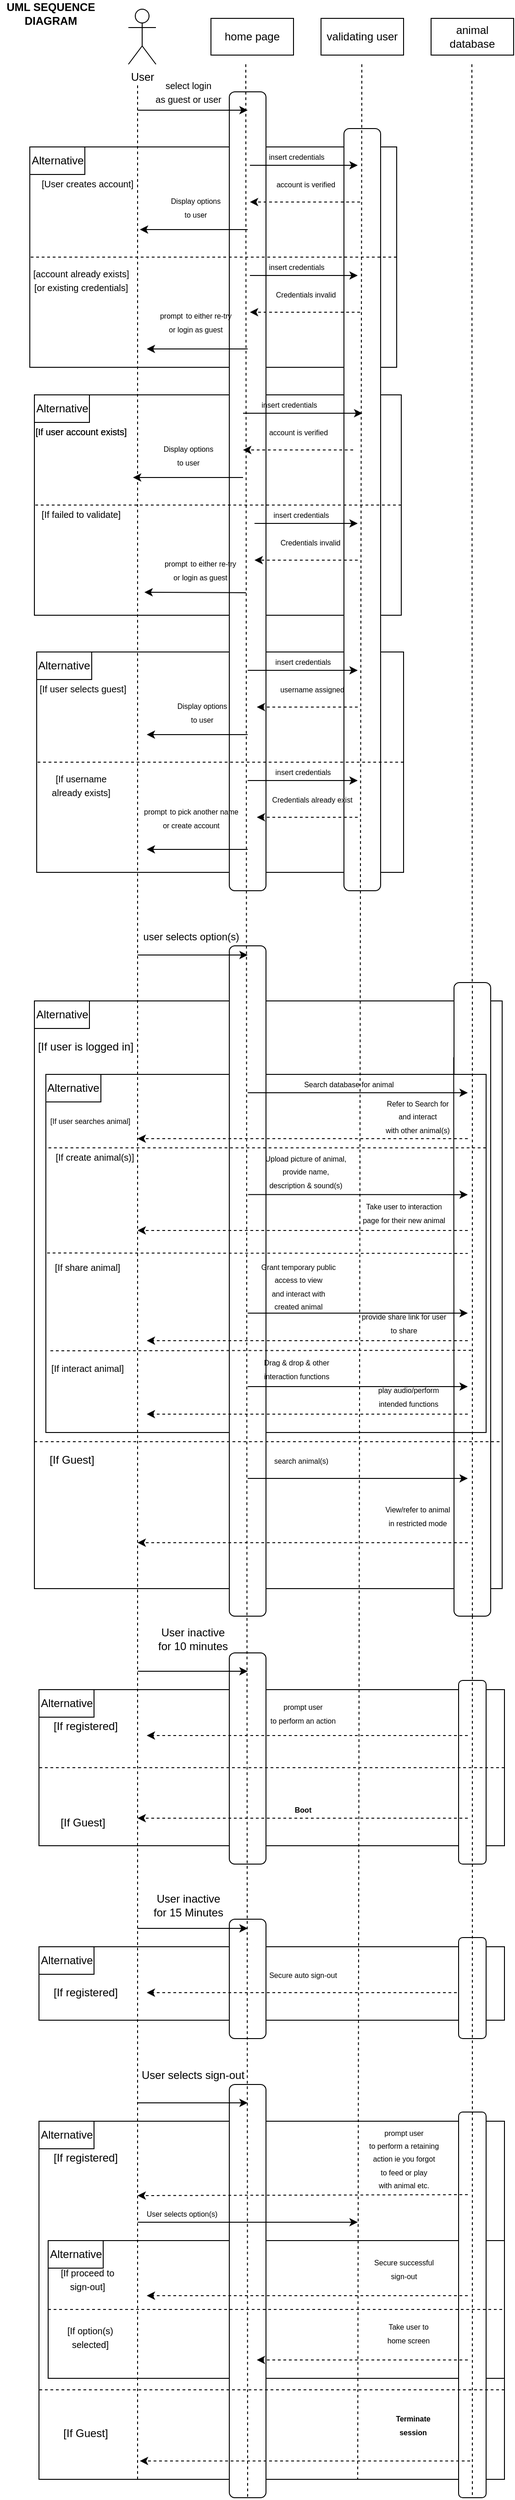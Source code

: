 <mxfile version="13.10.0" type="github">
  <diagram id="kgpKYQtTHZ0yAKxKKP6v" name="Page-1">
    <mxGraphModel dx="782" dy="432" grid="1" gridSize="10" guides="1" tooltips="1" connect="1" arrows="1" fold="1" page="1" pageScale="1" pageWidth="850" pageHeight="1100" math="0" shadow="0">
      <root>
        <mxCell id="0" />
        <mxCell id="1" parent="0" />
        <mxCell id="tkM8fCFcSlWPYnc8_veN-153" value="" style="rounded=0;whiteSpace=wrap;html=1;" vertex="1" parent="1">
          <mxGeometry x="62.5" y="2360" width="507.5" height="390" as="geometry" />
        </mxCell>
        <mxCell id="tkM8fCFcSlWPYnc8_veN-154" value="" style="rounded=0;whiteSpace=wrap;html=1;" vertex="1" parent="1">
          <mxGeometry x="72.5" y="2490" width="497.5" height="150" as="geometry" />
        </mxCell>
        <mxCell id="tkM8fCFcSlWPYnc8_veN-155" value="" style="rounded=0;whiteSpace=wrap;html=1;" vertex="1" parent="1">
          <mxGeometry x="62.5" y="2170" width="507.5" height="80" as="geometry" />
        </mxCell>
        <mxCell id="tkM8fCFcSlWPYnc8_veN-156" value="" style="rounded=1;whiteSpace=wrap;html=1;shadow=0;glass=0;sketch=0;" vertex="1" parent="1">
          <mxGeometry x="270" y="2140" width="40" height="130" as="geometry" />
        </mxCell>
        <mxCell id="tkM8fCFcSlWPYnc8_veN-157" value="" style="rounded=0;whiteSpace=wrap;html=1;" vertex="1" parent="1">
          <mxGeometry x="62.5" y="1890" width="507.5" height="170" as="geometry" />
        </mxCell>
        <mxCell id="tkM8fCFcSlWPYnc8_veN-158" value="" style="rounded=1;whiteSpace=wrap;html=1;shadow=0;glass=0;sketch=0;" vertex="1" parent="1">
          <mxGeometry x="520" y="1880" width="30" height="200" as="geometry" />
        </mxCell>
        <mxCell id="tkM8fCFcSlWPYnc8_veN-159" value="" style="rounded=1;whiteSpace=wrap;html=1;shadow=0;glass=0;sketch=0;" vertex="1" parent="1">
          <mxGeometry x="270" y="1850" width="40" height="230" as="geometry" />
        </mxCell>
        <mxCell id="tkM8fCFcSlWPYnc8_veN-160" value="" style="rounded=0;whiteSpace=wrap;html=1;" vertex="1" parent="1">
          <mxGeometry x="57.5" y="1140" width="510" height="640" as="geometry" />
        </mxCell>
        <mxCell id="tkM8fCFcSlWPYnc8_veN-161" value="" style="rounded=1;whiteSpace=wrap;html=1;glass=0;shadow=0;sketch=0;imageVerticalAlign=bottom;" vertex="1" parent="1">
          <mxGeometry x="515" y="1120" width="40" height="690" as="geometry" />
        </mxCell>
        <mxCell id="tkM8fCFcSlWPYnc8_veN-162" value="" style="rounded=0;whiteSpace=wrap;html=1;" vertex="1" parent="1">
          <mxGeometry x="70" y="1220" width="480" height="390" as="geometry" />
        </mxCell>
        <mxCell id="tkM8fCFcSlWPYnc8_veN-163" value="" style="rounded=1;whiteSpace=wrap;html=1;" vertex="1" parent="1">
          <mxGeometry x="270" y="1080" width="40" height="730" as="geometry" />
        </mxCell>
        <mxCell id="tkM8fCFcSlWPYnc8_veN-164" value="Alternative" style="rounded=0;whiteSpace=wrap;html=1;" vertex="1" parent="1">
          <mxGeometry x="70" y="1220" width="60" height="30" as="geometry" />
        </mxCell>
        <mxCell id="tkM8fCFcSlWPYnc8_veN-165" value="" style="rounded=0;whiteSpace=wrap;html=1;" vertex="1" parent="1">
          <mxGeometry x="52.5" y="210" width="400" height="240" as="geometry" />
        </mxCell>
        <mxCell id="tkM8fCFcSlWPYnc8_veN-166" value="" style="rounded=0;whiteSpace=wrap;html=1;" vertex="1" parent="1">
          <mxGeometry x="60" y="760" width="400" height="240" as="geometry" />
        </mxCell>
        <mxCell id="tkM8fCFcSlWPYnc8_veN-167" value="" style="rounded=0;whiteSpace=wrap;html=1;" vertex="1" parent="1">
          <mxGeometry x="57.5" y="480" width="400" height="240" as="geometry" />
        </mxCell>
        <mxCell id="tkM8fCFcSlWPYnc8_veN-168" value="" style="rounded=1;whiteSpace=wrap;html=1;" vertex="1" parent="1">
          <mxGeometry x="395" y="190" width="40" height="830" as="geometry" />
        </mxCell>
        <mxCell id="tkM8fCFcSlWPYnc8_veN-169" value="" style="rounded=1;whiteSpace=wrap;html=1;" vertex="1" parent="1">
          <mxGeometry x="270" y="150" width="40" height="870" as="geometry" />
        </mxCell>
        <mxCell id="tkM8fCFcSlWPYnc8_veN-170" value="Alternative" style="rounded=0;whiteSpace=wrap;html=1;" vertex="1" parent="1">
          <mxGeometry x="52.5" y="210" width="60" height="30" as="geometry" />
        </mxCell>
        <mxCell id="tkM8fCFcSlWPYnc8_veN-171" value="" style="endArrow=none;dashed=1;html=1;entryX=0;entryY=0.5;entryDx=0;entryDy=0;exitX=1;exitY=0.5;exitDx=0;exitDy=0;" edge="1" parent="1" source="tkM8fCFcSlWPYnc8_veN-165" target="tkM8fCFcSlWPYnc8_veN-165">
          <mxGeometry width="50" height="50" relative="1" as="geometry">
            <mxPoint x="22.5" y="440" as="sourcePoint" />
            <mxPoint x="72.5" y="390" as="targetPoint" />
          </mxGeometry>
        </mxCell>
        <mxCell id="tkM8fCFcSlWPYnc8_veN-172" value="" style="endArrow=classic;html=1;" edge="1" parent="1">
          <mxGeometry width="50" height="50" relative="1" as="geometry">
            <mxPoint x="292.5" y="230" as="sourcePoint" />
            <mxPoint x="410" y="230" as="targetPoint" />
          </mxGeometry>
        </mxCell>
        <mxCell id="tkM8fCFcSlWPYnc8_veN-173" value="&lt;font style=&quot;font-size: 8px&quot;&gt;insert credentials&lt;br&gt;&lt;/font&gt;" style="text;html=1;align=center;verticalAlign=middle;resizable=0;points=[];autosize=1;" vertex="1" parent="1">
          <mxGeometry x="302.5" y="210" width="80" height="20" as="geometry" />
        </mxCell>
        <mxCell id="tkM8fCFcSlWPYnc8_veN-174" value="" style="html=1;labelBackgroundColor=#ffffff;startArrow=none;startFill=0;startSize=6;endArrow=classic;endFill=1;endSize=6;jettySize=auto;orthogonalLoop=1;strokeWidth=1;dashed=1;fontSize=14;" edge="1" parent="1">
          <mxGeometry width="60" height="60" relative="1" as="geometry">
            <mxPoint x="412.5" y="270" as="sourcePoint" />
            <mxPoint x="292.5" y="270" as="targetPoint" />
          </mxGeometry>
        </mxCell>
        <mxCell id="tkM8fCFcSlWPYnc8_veN-175" value="&lt;font style=&quot;font-size: 8px&quot;&gt;account is verified&lt;br&gt;&lt;/font&gt;" style="text;html=1;align=center;verticalAlign=middle;resizable=0;points=[];autosize=1;" vertex="1" parent="1">
          <mxGeometry x="312.5" y="240" width="80" height="20" as="geometry" />
        </mxCell>
        <mxCell id="tkM8fCFcSlWPYnc8_veN-176" value="" style="endArrow=classic;html=1;" edge="1" parent="1">
          <mxGeometry width="50" height="50" relative="1" as="geometry">
            <mxPoint x="290" y="300" as="sourcePoint" />
            <mxPoint x="172.5" y="300" as="targetPoint" />
          </mxGeometry>
        </mxCell>
        <mxCell id="tkM8fCFcSlWPYnc8_veN-177" value="&lt;div&gt;&lt;font style=&quot;font-size: 8px&quot;&gt;Display options&lt;/font&gt;&lt;/div&gt;&lt;div&gt;&lt;font style=&quot;font-size: 8px&quot;&gt;to user&lt;br&gt;&lt;/font&gt;&lt;/div&gt;" style="text;html=1;align=center;verticalAlign=middle;resizable=0;points=[];autosize=1;" vertex="1" parent="1">
          <mxGeometry x="197.5" y="255" width="70" height="40" as="geometry" />
        </mxCell>
        <mxCell id="tkM8fCFcSlWPYnc8_veN-178" value="&lt;font style=&quot;font-size: 10px&quot;&gt;[User creates account]&lt;/font&gt;" style="text;html=1;align=center;verticalAlign=middle;resizable=0;points=[];autosize=1;" vertex="1" parent="1">
          <mxGeometry x="60" y="240" width="110" height="20" as="geometry" />
        </mxCell>
        <mxCell id="tkM8fCFcSlWPYnc8_veN-179" value="&lt;div&gt;&lt;font style=&quot;font-size: 10px&quot;&gt;[account already exists]&lt;/font&gt;&lt;/div&gt;&lt;div&gt;&lt;font style=&quot;font-size: 10px&quot;&gt;[or existing credentials]&lt;/font&gt;&lt;br&gt;&lt;/div&gt;" style="text;html=1;align=center;verticalAlign=middle;resizable=0;points=[];autosize=1;" vertex="1" parent="1">
          <mxGeometry x="47.5" y="340" width="120" height="30" as="geometry" />
        </mxCell>
        <mxCell id="tkM8fCFcSlWPYnc8_veN-180" value="" style="endArrow=classic;html=1;" edge="1" parent="1">
          <mxGeometry width="50" height="50" relative="1" as="geometry">
            <mxPoint x="292.5" y="350" as="sourcePoint" />
            <mxPoint x="410" y="350" as="targetPoint" />
          </mxGeometry>
        </mxCell>
        <mxCell id="tkM8fCFcSlWPYnc8_veN-181" value="&lt;font style=&quot;font-size: 8px&quot;&gt;insert credentials&lt;br&gt;&lt;/font&gt;" style="text;html=1;align=center;verticalAlign=middle;resizable=0;points=[];autosize=1;" vertex="1" parent="1">
          <mxGeometry x="302.5" y="330" width="80" height="20" as="geometry" />
        </mxCell>
        <mxCell id="tkM8fCFcSlWPYnc8_veN-182" value="" style="html=1;labelBackgroundColor=#ffffff;startArrow=none;startFill=0;startSize=6;endArrow=classic;endFill=1;endSize=6;jettySize=auto;orthogonalLoop=1;strokeWidth=1;dashed=1;fontSize=14;" edge="1" parent="1">
          <mxGeometry width="60" height="60" relative="1" as="geometry">
            <mxPoint x="412.5" y="390" as="sourcePoint" />
            <mxPoint x="292.5" y="390" as="targetPoint" />
          </mxGeometry>
        </mxCell>
        <mxCell id="tkM8fCFcSlWPYnc8_veN-183" value="&lt;div&gt;&lt;font style=&quot;font-size: 8px&quot;&gt;Credentials invalid&lt;/font&gt;&lt;/div&gt;&lt;font style=&quot;font-size: 8px&quot;&gt;&lt;/font&gt;" style="text;html=1;align=center;verticalAlign=middle;resizable=0;points=[];autosize=1;" vertex="1" parent="1">
          <mxGeometry x="312.5" y="360" width="80" height="20" as="geometry" />
        </mxCell>
        <mxCell id="tkM8fCFcSlWPYnc8_veN-184" value="&lt;div&gt;&lt;font style=&quot;font-size: 8px&quot;&gt;prompt&lt;/font&gt; &lt;font style=&quot;font-size: 8px&quot;&gt;to either re-try&lt;/font&gt;&lt;/div&gt;&lt;div&gt;&lt;font style=&quot;font-size: 8px&quot;&gt;or login as guest&lt;/font&gt;&lt;br&gt;&lt;/div&gt;" style="text;html=1;align=center;verticalAlign=middle;resizable=0;points=[];autosize=1;" vertex="1" parent="1">
          <mxGeometry x="187.5" y="380" width="90" height="40" as="geometry" />
        </mxCell>
        <mxCell id="tkM8fCFcSlWPYnc8_veN-185" value="Alternative" style="rounded=0;whiteSpace=wrap;html=1;" vertex="1" parent="1">
          <mxGeometry x="60" y="760" width="60" height="30" as="geometry" />
        </mxCell>
        <mxCell id="tkM8fCFcSlWPYnc8_veN-186" value="" style="endArrow=none;dashed=1;html=1;entryX=0;entryY=0.5;entryDx=0;entryDy=0;exitX=1;exitY=0.5;exitDx=0;exitDy=0;" edge="1" parent="1" source="tkM8fCFcSlWPYnc8_veN-166" target="tkM8fCFcSlWPYnc8_veN-166">
          <mxGeometry width="50" height="50" relative="1" as="geometry">
            <mxPoint x="30" y="990" as="sourcePoint" />
            <mxPoint x="80" y="940" as="targetPoint" />
          </mxGeometry>
        </mxCell>
        <mxCell id="tkM8fCFcSlWPYnc8_veN-187" value="" style="endArrow=classic;html=1;" edge="1" parent="1">
          <mxGeometry width="50" height="50" relative="1" as="geometry">
            <mxPoint x="290" y="780" as="sourcePoint" />
            <mxPoint x="410" y="780" as="targetPoint" />
          </mxGeometry>
        </mxCell>
        <mxCell id="tkM8fCFcSlWPYnc8_veN-188" value="&lt;font style=&quot;font-size: 8px&quot;&gt;insert credentials&lt;br&gt;&lt;/font&gt;" style="text;html=1;align=center;verticalAlign=middle;resizable=0;points=[];autosize=1;" vertex="1" parent="1">
          <mxGeometry x="310" y="760" width="80" height="20" as="geometry" />
        </mxCell>
        <mxCell id="tkM8fCFcSlWPYnc8_veN-189" value="" style="html=1;labelBackgroundColor=#ffffff;startArrow=none;startFill=0;startSize=6;endArrow=classic;endFill=1;endSize=6;jettySize=auto;orthogonalLoop=1;strokeWidth=1;dashed=1;fontSize=14;" edge="1" parent="1">
          <mxGeometry width="60" height="60" relative="1" as="geometry">
            <mxPoint x="410" y="820" as="sourcePoint" />
            <mxPoint x="300" y="820" as="targetPoint" />
          </mxGeometry>
        </mxCell>
        <mxCell id="tkM8fCFcSlWPYnc8_veN-190" value="&lt;font style=&quot;font-size: 8px&quot;&gt;username assigned&lt;br&gt;&lt;/font&gt;" style="text;html=1;align=center;verticalAlign=middle;resizable=0;points=[];autosize=1;" vertex="1" parent="1">
          <mxGeometry x="315" y="790" width="90" height="20" as="geometry" />
        </mxCell>
        <mxCell id="tkM8fCFcSlWPYnc8_veN-191" value="" style="endArrow=classic;html=1;" edge="1" parent="1">
          <mxGeometry width="50" height="50" relative="1" as="geometry">
            <mxPoint x="290" y="850" as="sourcePoint" />
            <mxPoint x="180" y="850" as="targetPoint" />
          </mxGeometry>
        </mxCell>
        <mxCell id="tkM8fCFcSlWPYnc8_veN-192" value="&lt;div&gt;&lt;font style=&quot;font-size: 8px&quot;&gt;Display options&lt;/font&gt;&lt;/div&gt;&lt;div&gt;&lt;font style=&quot;font-size: 8px&quot;&gt;to user&lt;br&gt;&lt;/font&gt;&lt;/div&gt;" style="text;html=1;align=center;verticalAlign=middle;resizable=0;points=[];autosize=1;" vertex="1" parent="1">
          <mxGeometry x="205" y="805" width="70" height="40" as="geometry" />
        </mxCell>
        <mxCell id="tkM8fCFcSlWPYnc8_veN-193" value="&lt;font style=&quot;font-size: 10px&quot;&gt;[If user selects guest]&lt;/font&gt;" style="text;html=1;align=center;verticalAlign=middle;resizable=0;points=[];autosize=1;" vertex="1" parent="1">
          <mxGeometry x="55" y="790" width="110" height="20" as="geometry" />
        </mxCell>
        <mxCell id="tkM8fCFcSlWPYnc8_veN-194" value="&lt;div&gt;&lt;font style=&quot;font-size: 10px&quot;&gt;[If username &lt;br&gt;&lt;/font&gt;&lt;/div&gt;&lt;div&gt;&lt;font style=&quot;font-size: 10px&quot;&gt;already exists]&lt;/font&gt;&lt;/div&gt;" style="text;html=1;align=center;verticalAlign=middle;resizable=0;points=[];autosize=1;" vertex="1" parent="1">
          <mxGeometry x="67.5" y="890" width="80" height="30" as="geometry" />
        </mxCell>
        <mxCell id="tkM8fCFcSlWPYnc8_veN-195" value="" style="endArrow=classic;html=1;" edge="1" parent="1">
          <mxGeometry width="50" height="50" relative="1" as="geometry">
            <mxPoint x="290" y="900" as="sourcePoint" />
            <mxPoint x="410" y="900" as="targetPoint" />
          </mxGeometry>
        </mxCell>
        <mxCell id="tkM8fCFcSlWPYnc8_veN-196" value="&lt;font style=&quot;font-size: 8px&quot;&gt;insert credentials&lt;br&gt;&lt;/font&gt;" style="text;html=1;align=center;verticalAlign=middle;resizable=0;points=[];autosize=1;" vertex="1" parent="1">
          <mxGeometry x="310" y="880" width="80" height="20" as="geometry" />
        </mxCell>
        <mxCell id="tkM8fCFcSlWPYnc8_veN-197" value="" style="html=1;labelBackgroundColor=#ffffff;startArrow=none;startFill=0;startSize=6;endArrow=classic;endFill=1;endSize=6;jettySize=auto;orthogonalLoop=1;strokeWidth=1;dashed=1;fontSize=14;" edge="1" parent="1">
          <mxGeometry width="60" height="60" relative="1" as="geometry">
            <mxPoint x="410" y="940" as="sourcePoint" />
            <mxPoint x="300" y="940" as="targetPoint" />
            <Array as="points">
              <mxPoint x="350" y="940" />
            </Array>
          </mxGeometry>
        </mxCell>
        <mxCell id="tkM8fCFcSlWPYnc8_veN-198" value="&lt;font style=&quot;font-size: 8px&quot;&gt;Credentials already exist&lt;br&gt;&lt;/font&gt;" style="text;html=1;align=center;verticalAlign=middle;resizable=0;points=[];autosize=1;" vertex="1" parent="1">
          <mxGeometry x="305" y="910" width="110" height="20" as="geometry" />
        </mxCell>
        <mxCell id="tkM8fCFcSlWPYnc8_veN-199" value="" style="endArrow=classic;html=1;" edge="1" parent="1">
          <mxGeometry width="50" height="50" relative="1" as="geometry">
            <mxPoint x="290" y="975" as="sourcePoint" />
            <mxPoint x="180" y="975" as="targetPoint" />
          </mxGeometry>
        </mxCell>
        <mxCell id="tkM8fCFcSlWPYnc8_veN-200" value="&lt;div&gt;&lt;font style=&quot;font-size: 8px&quot;&gt;prompt&lt;/font&gt; &lt;font style=&quot;font-size: 8px&quot;&gt;to pick another name&lt;br&gt;&lt;/font&gt;&lt;/div&gt;&lt;div&gt;&lt;font style=&quot;font-size: 8px&quot;&gt;or create account&lt;/font&gt;&lt;br&gt;&lt;/div&gt;" style="text;html=1;align=center;verticalAlign=middle;resizable=0;points=[];autosize=1;" vertex="1" parent="1">
          <mxGeometry x="167.5" y="920" width="120" height="40" as="geometry" />
        </mxCell>
        <mxCell id="tkM8fCFcSlWPYnc8_veN-201" value="User" style="shape=umlActor;verticalLabelPosition=bottom;verticalAlign=top;html=1;outlineConnect=0;" vertex="1" parent="1">
          <mxGeometry x="160" y="60" width="30" height="60" as="geometry" />
        </mxCell>
        <mxCell id="tkM8fCFcSlWPYnc8_veN-202" value="home page" style="rounded=0;whiteSpace=wrap;html=1;" vertex="1" parent="1">
          <mxGeometry x="250" y="70" width="90" height="40" as="geometry" />
        </mxCell>
        <mxCell id="tkM8fCFcSlWPYnc8_veN-203" value="validating user" style="rounded=0;whiteSpace=wrap;html=1;" vertex="1" parent="1">
          <mxGeometry x="370" y="70" width="90" height="40" as="geometry" />
        </mxCell>
        <mxCell id="tkM8fCFcSlWPYnc8_veN-204" value="animal database" style="rounded=0;whiteSpace=wrap;html=1;" vertex="1" parent="1">
          <mxGeometry x="490" y="70" width="90" height="40" as="geometry" />
        </mxCell>
        <mxCell id="tkM8fCFcSlWPYnc8_veN-205" value="&lt;div&gt;&lt;b&gt;UML SEQUENCE&lt;/b&gt;&lt;/div&gt;&lt;div&gt;&lt;b&gt;DIAGRAM&lt;br&gt;&lt;/b&gt;&lt;/div&gt;" style="text;html=1;align=center;verticalAlign=middle;resizable=0;points=[];autosize=1;" vertex="1" parent="1">
          <mxGeometry x="20" y="50" width="110" height="30" as="geometry" />
        </mxCell>
        <mxCell id="tkM8fCFcSlWPYnc8_veN-206" value="" style="endArrow=none;dashed=1;html=1;" edge="1" parent="1">
          <mxGeometry width="50" height="50" relative="1" as="geometry">
            <mxPoint x="170" y="2750" as="sourcePoint" />
            <mxPoint x="170" y="140" as="targetPoint" />
          </mxGeometry>
        </mxCell>
        <mxCell id="tkM8fCFcSlWPYnc8_veN-207" value="" style="endArrow=none;dashed=1;html=1;" edge="1" parent="1">
          <mxGeometry width="50" height="50" relative="1" as="geometry">
            <mxPoint x="414.5" y="120" as="sourcePoint" />
            <mxPoint x="410" y="2750" as="targetPoint" />
          </mxGeometry>
        </mxCell>
        <mxCell id="tkM8fCFcSlWPYnc8_veN-208" value="" style="endArrow=classic;html=1;" edge="1" parent="1">
          <mxGeometry width="50" height="50" relative="1" as="geometry">
            <mxPoint x="170" y="170" as="sourcePoint" />
            <mxPoint x="290" y="170" as="targetPoint" />
          </mxGeometry>
        </mxCell>
        <mxCell id="tkM8fCFcSlWPYnc8_veN-209" value="&lt;div&gt;&lt;font style=&quot;font-size: 10px&quot;&gt;select login&lt;/font&gt;&lt;/div&gt;&lt;div&gt;&lt;font style=&quot;font-size: 10px&quot;&gt;as guest or user&lt;br&gt;&lt;/font&gt;&lt;/div&gt;" style="text;html=1;align=center;verticalAlign=middle;resizable=0;points=[];autosize=1;" vertex="1" parent="1">
          <mxGeometry x="180" y="135" width="90" height="30" as="geometry" />
        </mxCell>
        <mxCell id="tkM8fCFcSlWPYnc8_veN-210" value="Alternative" style="rounded=0;whiteSpace=wrap;html=1;" vertex="1" parent="1">
          <mxGeometry x="57.5" y="480" width="60" height="30" as="geometry" />
        </mxCell>
        <mxCell id="tkM8fCFcSlWPYnc8_veN-211" value="" style="endArrow=none;dashed=1;html=1;entryX=0;entryY=0.5;entryDx=0;entryDy=0;exitX=1;exitY=0.5;exitDx=0;exitDy=0;" edge="1" parent="1" source="tkM8fCFcSlWPYnc8_veN-167" target="tkM8fCFcSlWPYnc8_veN-167">
          <mxGeometry width="50" height="50" relative="1" as="geometry">
            <mxPoint x="27.5" y="710" as="sourcePoint" />
            <mxPoint x="77.5" y="660" as="targetPoint" />
          </mxGeometry>
        </mxCell>
        <mxCell id="tkM8fCFcSlWPYnc8_veN-212" value="" style="endArrow=classic;html=1;" edge="1" parent="1">
          <mxGeometry width="50" height="50" relative="1" as="geometry">
            <mxPoint x="285" y="500" as="sourcePoint" />
            <mxPoint x="415" y="500" as="targetPoint" />
          </mxGeometry>
        </mxCell>
        <mxCell id="tkM8fCFcSlWPYnc8_veN-213" value="&lt;font style=&quot;font-size: 8px&quot;&gt;insert credentials&lt;br&gt;&lt;/font&gt;" style="text;html=1;align=center;verticalAlign=middle;resizable=0;points=[];autosize=1;" vertex="1" parent="1">
          <mxGeometry x="295" y="480" width="80" height="20" as="geometry" />
        </mxCell>
        <mxCell id="tkM8fCFcSlWPYnc8_veN-214" value="" style="html=1;labelBackgroundColor=#ffffff;startArrow=none;startFill=0;startSize=6;endArrow=classic;endFill=1;endSize=6;jettySize=auto;orthogonalLoop=1;strokeWidth=1;dashed=1;fontSize=14;" edge="1" parent="1">
          <mxGeometry width="60" height="60" relative="1" as="geometry">
            <mxPoint x="405" y="540" as="sourcePoint" />
            <mxPoint x="285" y="540" as="targetPoint" />
          </mxGeometry>
        </mxCell>
        <mxCell id="tkM8fCFcSlWPYnc8_veN-215" value="&lt;font style=&quot;font-size: 8px&quot;&gt;account is verified&lt;br&gt;&lt;/font&gt;" style="text;html=1;align=center;verticalAlign=middle;resizable=0;points=[];autosize=1;" vertex="1" parent="1">
          <mxGeometry x="305" y="510" width="80" height="20" as="geometry" />
        </mxCell>
        <mxCell id="tkM8fCFcSlWPYnc8_veN-216" value="" style="endArrow=classic;html=1;" edge="1" parent="1">
          <mxGeometry width="50" height="50" relative="1" as="geometry">
            <mxPoint x="285" y="570" as="sourcePoint" />
            <mxPoint x="165" y="570" as="targetPoint" />
          </mxGeometry>
        </mxCell>
        <mxCell id="tkM8fCFcSlWPYnc8_veN-217" value="&lt;div&gt;&lt;font style=&quot;font-size: 8px&quot;&gt;Display options&lt;/font&gt;&lt;/div&gt;&lt;div&gt;&lt;font style=&quot;font-size: 8px&quot;&gt;to user&lt;br&gt;&lt;/font&gt;&lt;/div&gt;" style="text;html=1;align=center;verticalAlign=middle;resizable=0;points=[];autosize=1;" vertex="1" parent="1">
          <mxGeometry x="190" y="525" width="70" height="40" as="geometry" />
        </mxCell>
        <mxCell id="tkM8fCFcSlWPYnc8_veN-218" value="&lt;font style=&quot;font-size: 10px&quot;&gt;[If user account exists]&lt;/font&gt;" style="text;html=1;align=center;verticalAlign=middle;resizable=0;points=[];autosize=1;" vertex="1" parent="1">
          <mxGeometry x="52.5" y="510" width="110" height="20" as="geometry" />
        </mxCell>
        <mxCell id="tkM8fCFcSlWPYnc8_veN-219" value="&lt;font style=&quot;font-size: 10px&quot;&gt;[If user account exists]&lt;/font&gt;" style="text;html=1;align=center;verticalAlign=middle;resizable=0;points=[];autosize=1;" vertex="1" parent="1">
          <mxGeometry x="52.5" y="510" width="110" height="20" as="geometry" />
        </mxCell>
        <mxCell id="tkM8fCFcSlWPYnc8_veN-220" value="&lt;font style=&quot;font-size: 10px&quot;&gt;[If failed to validate]&lt;/font&gt;" style="text;html=1;align=center;verticalAlign=middle;resizable=0;points=[];autosize=1;" vertex="1" parent="1">
          <mxGeometry x="57.5" y="600" width="100" height="20" as="geometry" />
        </mxCell>
        <mxCell id="tkM8fCFcSlWPYnc8_veN-221" value="" style="endArrow=classic;html=1;" edge="1" parent="1">
          <mxGeometry width="50" height="50" relative="1" as="geometry">
            <mxPoint x="297.5" y="620" as="sourcePoint" />
            <mxPoint x="410" y="620" as="targetPoint" />
          </mxGeometry>
        </mxCell>
        <mxCell id="tkM8fCFcSlWPYnc8_veN-222" value="&lt;font style=&quot;font-size: 8px&quot;&gt;insert credentials&lt;br&gt;&lt;/font&gt;" style="text;html=1;align=center;verticalAlign=middle;resizable=0;points=[];autosize=1;" vertex="1" parent="1">
          <mxGeometry x="307.5" y="600" width="80" height="20" as="geometry" />
        </mxCell>
        <mxCell id="tkM8fCFcSlWPYnc8_veN-223" value="" style="html=1;labelBackgroundColor=#ffffff;startArrow=none;startFill=0;startSize=6;endArrow=classic;endFill=1;endSize=6;jettySize=auto;orthogonalLoop=1;strokeWidth=1;dashed=1;fontSize=14;" edge="1" parent="1">
          <mxGeometry width="60" height="60" relative="1" as="geometry">
            <mxPoint x="410" y="660" as="sourcePoint" />
            <mxPoint x="297.5" y="660" as="targetPoint" />
          </mxGeometry>
        </mxCell>
        <mxCell id="tkM8fCFcSlWPYnc8_veN-224" value="&lt;div&gt;&lt;font style=&quot;font-size: 8px&quot;&gt;Credentials invalid&lt;/font&gt;&lt;/div&gt;&lt;font style=&quot;font-size: 8px&quot;&gt;&lt;/font&gt;" style="text;html=1;align=center;verticalAlign=middle;resizable=0;points=[];autosize=1;" vertex="1" parent="1">
          <mxGeometry x="317.5" y="630" width="80" height="20" as="geometry" />
        </mxCell>
        <mxCell id="tkM8fCFcSlWPYnc8_veN-225" value="" style="endArrow=classic;html=1;exitX=1.064;exitY=1.136;exitDx=0;exitDy=0;exitPerimeter=0;" edge="1" parent="1" source="tkM8fCFcSlWPYnc8_veN-226">
          <mxGeometry width="50" height="50" relative="1" as="geometry">
            <mxPoint x="297.5" y="695" as="sourcePoint" />
            <mxPoint x="177.5" y="695" as="targetPoint" />
          </mxGeometry>
        </mxCell>
        <mxCell id="tkM8fCFcSlWPYnc8_veN-226" value="&lt;div&gt;&lt;font style=&quot;font-size: 8px&quot;&gt;prompt&lt;/font&gt; &lt;font style=&quot;font-size: 8px&quot;&gt;to either re-try&lt;/font&gt;&lt;/div&gt;&lt;div&gt;&lt;font style=&quot;font-size: 8px&quot;&gt;or login as guest&lt;/font&gt;&lt;br&gt;&lt;/div&gt;" style="text;html=1;align=center;verticalAlign=middle;resizable=0;points=[];autosize=1;" vertex="1" parent="1">
          <mxGeometry x="192.5" y="650" width="90" height="40" as="geometry" />
        </mxCell>
        <mxCell id="tkM8fCFcSlWPYnc8_veN-227" value="" style="endArrow=classic;html=1;" edge="1" parent="1">
          <mxGeometry width="50" height="50" relative="1" as="geometry">
            <mxPoint x="290" y="430" as="sourcePoint" />
            <mxPoint x="180" y="430" as="targetPoint" />
          </mxGeometry>
        </mxCell>
        <mxCell id="tkM8fCFcSlWPYnc8_veN-228" value="Alternative" style="rounded=0;whiteSpace=wrap;html=1;" vertex="1" parent="1">
          <mxGeometry x="57.5" y="1140" width="60" height="30" as="geometry" />
        </mxCell>
        <mxCell id="tkM8fCFcSlWPYnc8_veN-229" value="[If user is logged in]" style="text;html=1;align=center;verticalAlign=middle;resizable=0;points=[];autosize=1;" vertex="1" parent="1">
          <mxGeometry x="52.5" y="1180" width="120" height="20" as="geometry" />
        </mxCell>
        <mxCell id="tkM8fCFcSlWPYnc8_veN-230" value="" style="endArrow=classic;html=1;" edge="1" parent="1">
          <mxGeometry width="50" height="50" relative="1" as="geometry">
            <mxPoint x="170" y="1090" as="sourcePoint" />
            <mxPoint x="290" y="1090" as="targetPoint" />
          </mxGeometry>
        </mxCell>
        <mxCell id="tkM8fCFcSlWPYnc8_veN-231" value="&lt;font style=&quot;font-size: 11px&quot;&gt;user selects option(s)&lt;/font&gt;" style="text;html=1;align=center;verticalAlign=middle;resizable=0;points=[];autosize=1;" vertex="1" parent="1">
          <mxGeometry x="167.5" y="1060" width="120" height="20" as="geometry" />
        </mxCell>
        <mxCell id="tkM8fCFcSlWPYnc8_veN-232" value="" style="endArrow=none;dashed=1;html=1;exitX=0;exitY=0.75;exitDx=0;exitDy=0;entryX=1;entryY=0.75;entryDx=0;entryDy=0;" edge="1" parent="1" source="tkM8fCFcSlWPYnc8_veN-160" target="tkM8fCFcSlWPYnc8_veN-160">
          <mxGeometry width="50" height="50" relative="1" as="geometry">
            <mxPoint x="640" y="1590" as="sourcePoint" />
            <mxPoint x="690" y="1540" as="targetPoint" />
          </mxGeometry>
        </mxCell>
        <mxCell id="tkM8fCFcSlWPYnc8_veN-233" value="[If Guest]" style="text;html=1;align=center;verticalAlign=middle;resizable=0;points=[];autosize=1;" vertex="1" parent="1">
          <mxGeometry x="67.5" y="1630" width="60" height="20" as="geometry" />
        </mxCell>
        <mxCell id="tkM8fCFcSlWPYnc8_veN-234" value="&lt;font style=&quot;font-size: 8px&quot;&gt;[If user searches animal]&lt;/font&gt;" style="text;html=1;align=center;verticalAlign=middle;resizable=0;points=[];autosize=1;" vertex="1" parent="1">
          <mxGeometry x="62.5" y="1260" width="110" height="20" as="geometry" />
        </mxCell>
        <mxCell id="tkM8fCFcSlWPYnc8_veN-235" value="" style="endArrow=none;dashed=1;html=1;exitX=0.006;exitY=0.205;exitDx=0;exitDy=0;exitPerimeter=0;" edge="1" parent="1" source="tkM8fCFcSlWPYnc8_veN-162">
          <mxGeometry width="50" height="50" relative="1" as="geometry">
            <mxPoint x="600" y="1340" as="sourcePoint" />
            <mxPoint x="550" y="1300" as="targetPoint" />
          </mxGeometry>
        </mxCell>
        <mxCell id="tkM8fCFcSlWPYnc8_veN-236" value="" style="endArrow=classic;html=1;" edge="1" parent="1">
          <mxGeometry width="50" height="50" relative="1" as="geometry">
            <mxPoint x="290" y="1240" as="sourcePoint" />
            <mxPoint x="530" y="1240" as="targetPoint" />
          </mxGeometry>
        </mxCell>
        <mxCell id="tkM8fCFcSlWPYnc8_veN-237" value="&lt;font style=&quot;font-size: 8px&quot;&gt;Search database for animal&lt;/font&gt;" style="text;html=1;align=center;verticalAlign=middle;resizable=0;points=[];autosize=1;" vertex="1" parent="1">
          <mxGeometry x="340" y="1220" width="120" height="20" as="geometry" />
        </mxCell>
        <mxCell id="tkM8fCFcSlWPYnc8_veN-238" value="&lt;div&gt;&lt;font style=&quot;font-size: 8px&quot;&gt;Refer to Search for &lt;br&gt;&lt;/font&gt;&lt;/div&gt;&lt;div&gt;&lt;font style=&quot;font-size: 8px&quot;&gt;and interact &lt;br&gt;&lt;/font&gt;&lt;/div&gt;&lt;div&gt;&lt;font style=&quot;font-size: 8px&quot;&gt;with other animal(s)&lt;/font&gt;&lt;/div&gt;" style="text;html=1;align=center;verticalAlign=middle;resizable=0;points=[];autosize=1;" vertex="1" parent="1">
          <mxGeometry x="430" y="1240" width="90" height="50" as="geometry" />
        </mxCell>
        <mxCell id="tkM8fCFcSlWPYnc8_veN-239" value="&lt;font style=&quot;font-size: 10px&quot;&gt;[If share animal]&lt;/font&gt;" style="text;html=1;align=center;verticalAlign=middle;resizable=0;points=[];autosize=1;" vertex="1" parent="1">
          <mxGeometry x="75" y="1420" width="80" height="20" as="geometry" />
        </mxCell>
        <mxCell id="tkM8fCFcSlWPYnc8_veN-240" value="" style="endArrow=classic;html=1;" edge="1" parent="1">
          <mxGeometry width="50" height="50" relative="1" as="geometry">
            <mxPoint x="290" y="1480" as="sourcePoint" />
            <mxPoint x="530" y="1480" as="targetPoint" />
          </mxGeometry>
        </mxCell>
        <mxCell id="tkM8fCFcSlWPYnc8_veN-241" value="&lt;div&gt;&lt;font style=&quot;font-size: 8px&quot;&gt;Grant temporary public &lt;br&gt;&lt;/font&gt;&lt;/div&gt;&lt;div&gt;&lt;font style=&quot;font-size: 8px&quot;&gt;access to view&lt;/font&gt;&lt;/div&gt;&lt;div&gt;&lt;font style=&quot;font-size: 8px&quot;&gt;and interact with &lt;/font&gt;&lt;br&gt;&lt;/div&gt;&lt;div&gt;&lt;font style=&quot;font-size: 8px&quot;&gt;created animal&lt;/font&gt;&lt;br&gt;&lt;/div&gt;" style="text;html=1;align=center;verticalAlign=middle;resizable=0;points=[];autosize=1;" vertex="1" parent="1">
          <mxGeometry x="295" y="1415" width="100" height="70" as="geometry" />
        </mxCell>
        <mxCell id="tkM8fCFcSlWPYnc8_veN-242" value="" style="endArrow=none;dashed=1;html=1;exitX=0.006;exitY=0.205;exitDx=0;exitDy=0;exitPerimeter=0;" edge="1" parent="1">
          <mxGeometry width="50" height="50" relative="1" as="geometry">
            <mxPoint x="71.44" y="1414.5" as="sourcePoint" />
            <mxPoint x="530" y="1415" as="targetPoint" />
          </mxGeometry>
        </mxCell>
        <mxCell id="tkM8fCFcSlWPYnc8_veN-243" value="&lt;font style=&quot;font-size: 10px&quot;&gt;[If create animal(s)]&lt;/font&gt;" style="text;html=1;align=center;verticalAlign=middle;resizable=0;points=[];autosize=1;" vertex="1" parent="1">
          <mxGeometry x="72.5" y="1300" width="100" height="20" as="geometry" />
        </mxCell>
        <mxCell id="tkM8fCFcSlWPYnc8_veN-244" value="&lt;div&gt;&lt;font style=&quot;font-size: 8px&quot;&gt;Upload picture of animal,&lt;/font&gt;&lt;/div&gt;&lt;div&gt;&lt;font style=&quot;font-size: 8px&quot;&gt;provide name, &lt;/font&gt;&lt;br&gt;&lt;/div&gt;&lt;div&gt;&lt;font style=&quot;font-size: 8px&quot;&gt;description &amp;amp; sound(s)&lt;/font&gt;&lt;br&gt;&lt;/div&gt;" style="text;html=1;align=center;verticalAlign=middle;resizable=0;points=[];autosize=1;" vertex="1" parent="1">
          <mxGeometry x="297.5" y="1300" width="110" height="50" as="geometry" />
        </mxCell>
        <mxCell id="tkM8fCFcSlWPYnc8_veN-245" value="" style="endArrow=classic;html=1;exitX=-0.064;exitY=1.017;exitDx=0;exitDy=0;exitPerimeter=0;" edge="1" parent="1" source="tkM8fCFcSlWPYnc8_veN-244">
          <mxGeometry width="50" height="50" relative="1" as="geometry">
            <mxPoint x="590" y="1370" as="sourcePoint" />
            <mxPoint x="530" y="1351" as="targetPoint" />
          </mxGeometry>
        </mxCell>
        <mxCell id="tkM8fCFcSlWPYnc8_veN-246" value="&lt;div&gt;&lt;font style=&quot;font-size: 8px&quot;&gt;Take user to interaction &lt;/font&gt;&lt;br&gt;&lt;/div&gt;&lt;div&gt;&lt;font style=&quot;font-size: 8px&quot;&gt;page for their new animal&lt;/font&gt;&lt;br&gt;&lt;/div&gt;" style="text;html=1;align=center;verticalAlign=middle;resizable=0;points=[];autosize=1;" vertex="1" parent="1">
          <mxGeometry x="405" y="1350" width="110" height="40" as="geometry" />
        </mxCell>
        <mxCell id="tkM8fCFcSlWPYnc8_veN-247" value="" style="html=1;labelBackgroundColor=#ffffff;startArrow=none;startFill=0;startSize=6;endArrow=classic;endFill=1;endSize=6;jettySize=auto;orthogonalLoop=1;strokeWidth=1;dashed=1;fontSize=14;" edge="1" parent="1">
          <mxGeometry width="60" height="60" relative="1" as="geometry">
            <mxPoint x="530" y="1390" as="sourcePoint" />
            <mxPoint x="170" y="1390" as="targetPoint" />
          </mxGeometry>
        </mxCell>
        <mxCell id="tkM8fCFcSlWPYnc8_veN-248" value="" style="html=1;labelBackgroundColor=#ffffff;startArrow=none;startFill=0;startSize=6;endArrow=classic;endFill=1;endSize=6;jettySize=auto;orthogonalLoop=1;strokeWidth=1;dashed=1;fontSize=14;" edge="1" parent="1">
          <mxGeometry width="60" height="60" relative="1" as="geometry">
            <mxPoint x="530" y="1290" as="sourcePoint" />
            <mxPoint x="170" y="1290" as="targetPoint" />
          </mxGeometry>
        </mxCell>
        <mxCell id="tkM8fCFcSlWPYnc8_veN-249" value="&lt;div&gt;&lt;font style=&quot;font-size: 8px&quot;&gt;provide share link for user &lt;/font&gt;&lt;br&gt;&lt;/div&gt;&lt;div&gt;&lt;font style=&quot;font-size: 8px&quot;&gt;to share&lt;/font&gt;&lt;br&gt;&lt;/div&gt;" style="text;html=1;align=center;verticalAlign=middle;resizable=0;points=[];autosize=1;" vertex="1" parent="1">
          <mxGeometry x="405" y="1470" width="110" height="40" as="geometry" />
        </mxCell>
        <mxCell id="tkM8fCFcSlWPYnc8_veN-250" value="" style="html=1;labelBackgroundColor=#ffffff;startArrow=none;startFill=0;startSize=6;endArrow=classic;endFill=1;endSize=6;jettySize=auto;orthogonalLoop=1;strokeWidth=1;dashed=1;fontSize=14;" edge="1" parent="1">
          <mxGeometry width="60" height="60" relative="1" as="geometry">
            <mxPoint x="530" y="1510" as="sourcePoint" />
            <mxPoint x="180" y="1510" as="targetPoint" />
          </mxGeometry>
        </mxCell>
        <mxCell id="tkM8fCFcSlWPYnc8_veN-251" value="" style="endArrow=none;dashed=1;html=1;" edge="1" parent="1">
          <mxGeometry width="50" height="50" relative="1" as="geometry">
            <mxPoint x="75" y="1521" as="sourcePoint" />
            <mxPoint x="533.56" y="1520.5" as="targetPoint" />
          </mxGeometry>
        </mxCell>
        <mxCell id="tkM8fCFcSlWPYnc8_veN-252" value="&lt;font style=&quot;font-size: 10px&quot;&gt;[If interact animal]&lt;/font&gt;" style="text;html=1;align=center;verticalAlign=middle;resizable=0;points=[];autosize=1;" vertex="1" parent="1">
          <mxGeometry x="70" y="1530" width="90" height="20" as="geometry" />
        </mxCell>
        <mxCell id="tkM8fCFcSlWPYnc8_veN-253" value="&lt;div&gt;&lt;font style=&quot;font-size: 8px&quot;&gt;Drag &amp;amp; drop &amp;amp; other&lt;/font&gt;&lt;/div&gt;&lt;div&gt;&lt;font style=&quot;font-size: 8px&quot;&gt;interaction functions&lt;/font&gt;&lt;br&gt;&lt;/div&gt;" style="text;html=1;align=center;verticalAlign=middle;resizable=0;points=[];autosize=1;" vertex="1" parent="1">
          <mxGeometry x="297.5" y="1520" width="90" height="40" as="geometry" />
        </mxCell>
        <mxCell id="tkM8fCFcSlWPYnc8_veN-254" value="" style="endArrow=classic;html=1;" edge="1" parent="1">
          <mxGeometry width="50" height="50" relative="1" as="geometry">
            <mxPoint x="290" y="1560" as="sourcePoint" />
            <mxPoint x="530" y="1560" as="targetPoint" />
          </mxGeometry>
        </mxCell>
        <mxCell id="tkM8fCFcSlWPYnc8_veN-255" value="&lt;div&gt;&lt;font style=&quot;font-size: 8px&quot;&gt;play audio/perform &lt;br&gt;&lt;/font&gt;&lt;/div&gt;&lt;div&gt;&lt;font style=&quot;font-size: 8px&quot;&gt;intended functions&lt;br&gt;&lt;/font&gt;&lt;/div&gt;" style="text;html=1;align=center;verticalAlign=middle;resizable=0;points=[];autosize=1;" vertex="1" parent="1">
          <mxGeometry x="425" y="1550" width="80" height="40" as="geometry" />
        </mxCell>
        <mxCell id="tkM8fCFcSlWPYnc8_veN-256" value="" style="html=1;labelBackgroundColor=#ffffff;startArrow=none;startFill=0;startSize=6;endArrow=classic;endFill=1;endSize=6;jettySize=auto;orthogonalLoop=1;strokeWidth=1;dashed=1;fontSize=14;" edge="1" parent="1">
          <mxGeometry width="60" height="60" relative="1" as="geometry">
            <mxPoint x="530" y="1590" as="sourcePoint" />
            <mxPoint x="180" y="1590" as="targetPoint" />
          </mxGeometry>
        </mxCell>
        <mxCell id="tkM8fCFcSlWPYnc8_veN-257" value="&lt;font style=&quot;font-size: 8px&quot;&gt;search animal(s)&lt;/font&gt;" style="text;html=1;align=center;verticalAlign=middle;resizable=0;points=[];autosize=1;" vertex="1" parent="1">
          <mxGeometry x="307.5" y="1630" width="80" height="20" as="geometry" />
        </mxCell>
        <mxCell id="tkM8fCFcSlWPYnc8_veN-258" value="" style="endArrow=classic;html=1;" edge="1" parent="1">
          <mxGeometry width="50" height="50" relative="1" as="geometry">
            <mxPoint x="290" y="1660" as="sourcePoint" />
            <mxPoint x="530" y="1660" as="targetPoint" />
          </mxGeometry>
        </mxCell>
        <mxCell id="tkM8fCFcSlWPYnc8_veN-259" value="&lt;div&gt;&lt;font style=&quot;font-size: 8px&quot;&gt;View/refer to animal&lt;/font&gt;&lt;/div&gt;&lt;div&gt;&lt;font style=&quot;font-size: 8px&quot;&gt;in restricted mode&lt;/font&gt;&lt;/div&gt;" style="text;html=1;align=center;verticalAlign=middle;resizable=0;points=[];autosize=1;" vertex="1" parent="1">
          <mxGeometry x="430" y="1680" width="90" height="40" as="geometry" />
        </mxCell>
        <mxCell id="tkM8fCFcSlWPYnc8_veN-260" value="" style="html=1;labelBackgroundColor=#ffffff;startArrow=none;startFill=0;startSize=6;endArrow=classic;endFill=1;endSize=6;jettySize=auto;orthogonalLoop=1;strokeWidth=1;dashed=1;fontSize=14;" edge="1" parent="1">
          <mxGeometry width="60" height="60" relative="1" as="geometry">
            <mxPoint x="530" y="1730" as="sourcePoint" />
            <mxPoint x="170" y="1730" as="targetPoint" />
          </mxGeometry>
        </mxCell>
        <mxCell id="tkM8fCFcSlWPYnc8_veN-261" value="" style="endArrow=none;html=1;entryX=-0.008;entryY=0.118;entryDx=0;entryDy=0;entryPerimeter=0;" edge="1" parent="1" target="tkM8fCFcSlWPYnc8_veN-161">
          <mxGeometry width="50" height="50" relative="1" as="geometry">
            <mxPoint x="515" y="1641" as="sourcePoint" />
            <mxPoint x="690" y="1390" as="targetPoint" />
          </mxGeometry>
        </mxCell>
        <mxCell id="tkM8fCFcSlWPYnc8_veN-262" value="" style="endArrow=none;dashed=1;html=1;" edge="1" parent="1" target="tkM8fCFcSlWPYnc8_veN-161">
          <mxGeometry width="50" height="50" relative="1" as="geometry">
            <mxPoint x="534.5" y="120" as="sourcePoint" />
            <mxPoint x="535" y="1970" as="targetPoint" />
          </mxGeometry>
        </mxCell>
        <mxCell id="tkM8fCFcSlWPYnc8_veN-263" value="" style="endArrow=none;dashed=1;html=1;exitX=0.5;exitY=1;exitDx=0;exitDy=0;entryX=0.5;entryY=0;entryDx=0;entryDy=0;" edge="1" parent="1" source="tkM8fCFcSlWPYnc8_veN-161" target="tkM8fCFcSlWPYnc8_veN-161">
          <mxGeometry width="50" height="50" relative="1" as="geometry">
            <mxPoint x="540" y="1810" as="sourcePoint" />
            <mxPoint x="590" y="1290" as="targetPoint" />
          </mxGeometry>
        </mxCell>
        <mxCell id="tkM8fCFcSlWPYnc8_veN-264" value="Alternative" style="rounded=0;whiteSpace=wrap;html=1;" vertex="1" parent="1">
          <mxGeometry x="62.5" y="1890" width="60" height="30" as="geometry" />
        </mxCell>
        <mxCell id="tkM8fCFcSlWPYnc8_veN-265" value="" style="endArrow=none;dashed=1;html=1;entryX=0;entryY=0.5;entryDx=0;entryDy=0;exitX=1;exitY=0.5;exitDx=0;exitDy=0;" edge="1" parent="1" source="tkM8fCFcSlWPYnc8_veN-157" target="tkM8fCFcSlWPYnc8_veN-157">
          <mxGeometry width="50" height="50" relative="1" as="geometry">
            <mxPoint x="32.5" y="2120" as="sourcePoint" />
            <mxPoint x="82.5" y="2070" as="targetPoint" />
          </mxGeometry>
        </mxCell>
        <mxCell id="tkM8fCFcSlWPYnc8_veN-266" value="" style="html=1;labelBackgroundColor=#ffffff;startArrow=none;startFill=0;startSize=6;endArrow=classic;endFill=1;endSize=6;jettySize=auto;orthogonalLoop=1;strokeWidth=1;dashed=1;fontSize=14;" edge="1" parent="1">
          <mxGeometry width="60" height="60" relative="1" as="geometry">
            <mxPoint x="530" y="1940" as="sourcePoint" />
            <mxPoint x="180" y="1940" as="targetPoint" />
          </mxGeometry>
        </mxCell>
        <mxCell id="tkM8fCFcSlWPYnc8_veN-267" value="&lt;div&gt;&lt;font style=&quot;font-size: 8px&quot;&gt;prompt user&lt;/font&gt;&lt;/div&gt;&lt;div&gt;&lt;font style=&quot;font-size: 8px&quot;&gt;to perform an action&lt;/font&gt;&lt;br&gt;&lt;/div&gt;" style="text;html=1;align=center;verticalAlign=middle;resizable=0;points=[];autosize=1;" vertex="1" parent="1">
          <mxGeometry x="305" y="1895" width="90" height="40" as="geometry" />
        </mxCell>
        <mxCell id="tkM8fCFcSlWPYnc8_veN-268" value="[If registered]" style="text;html=1;align=center;verticalAlign=middle;resizable=0;points=[];autosize=1;" vertex="1" parent="1">
          <mxGeometry x="67.5" y="1920" width="90" height="20" as="geometry" />
        </mxCell>
        <mxCell id="tkM8fCFcSlWPYnc8_veN-269" value="[If Guest]" style="text;html=1;align=center;verticalAlign=middle;resizable=0;points=[];autosize=1;" vertex="1" parent="1">
          <mxGeometry x="80" y="2025" width="60" height="20" as="geometry" />
        </mxCell>
        <mxCell id="tkM8fCFcSlWPYnc8_veN-270" value="" style="html=1;labelBackgroundColor=#ffffff;startArrow=none;startFill=0;startSize=6;endArrow=classic;endFill=1;endSize=6;jettySize=auto;orthogonalLoop=1;strokeWidth=1;dashed=1;fontSize=14;" edge="1" parent="1">
          <mxGeometry width="60" height="60" relative="1" as="geometry">
            <mxPoint x="530" y="2030" as="sourcePoint" />
            <mxPoint x="170" y="2030" as="targetPoint" />
            <Array as="points" />
          </mxGeometry>
        </mxCell>
        <mxCell id="tkM8fCFcSlWPYnc8_veN-271" value="&lt;font style=&quot;font-size: 8px&quot;&gt;&lt;b&gt;Boot&lt;/b&gt;&lt;/font&gt;" style="text;html=1;align=center;verticalAlign=middle;resizable=0;points=[];autosize=1;" vertex="1" parent="1">
          <mxGeometry x="335" y="2010" width="30" height="20" as="geometry" />
        </mxCell>
        <mxCell id="tkM8fCFcSlWPYnc8_veN-272" value="&lt;div&gt;User inactive&lt;/div&gt;&lt;div&gt;for 10 minutes&lt;br&gt;&lt;/div&gt;" style="text;html=1;align=center;verticalAlign=middle;resizable=0;points=[];autosize=1;" vertex="1" parent="1">
          <mxGeometry x="185" y="1820" width="90" height="30" as="geometry" />
        </mxCell>
        <mxCell id="tkM8fCFcSlWPYnc8_veN-273" value="" style="endArrow=classic;html=1;" edge="1" parent="1">
          <mxGeometry width="50" height="50" relative="1" as="geometry">
            <mxPoint x="170" y="1870" as="sourcePoint" />
            <mxPoint x="290" y="1870" as="targetPoint" />
          </mxGeometry>
        </mxCell>
        <mxCell id="tkM8fCFcSlWPYnc8_veN-274" value="&lt;div&gt;User inactive &lt;br&gt;&lt;/div&gt;&lt;div&gt;for 15 Minutes&lt;br&gt;&lt;/div&gt;" style="text;html=1;align=center;verticalAlign=middle;resizable=0;points=[];autosize=1;" vertex="1" parent="1">
          <mxGeometry x="180" y="2110" width="90" height="30" as="geometry" />
        </mxCell>
        <mxCell id="tkM8fCFcSlWPYnc8_veN-275" value="" style="endArrow=classic;html=1;" edge="1" parent="1">
          <mxGeometry width="50" height="50" relative="1" as="geometry">
            <mxPoint x="170" y="2150" as="sourcePoint" />
            <mxPoint x="290" y="2150" as="targetPoint" />
          </mxGeometry>
        </mxCell>
        <mxCell id="tkM8fCFcSlWPYnc8_veN-276" value="Alternative" style="rounded=0;whiteSpace=wrap;html=1;" vertex="1" parent="1">
          <mxGeometry x="62.5" y="2170" width="60" height="30" as="geometry" />
        </mxCell>
        <mxCell id="tkM8fCFcSlWPYnc8_veN-277" value="" style="html=1;labelBackgroundColor=#ffffff;startArrow=none;startFill=0;startSize=6;endArrow=classic;endFill=1;endSize=6;jettySize=auto;orthogonalLoop=1;strokeWidth=1;dashed=1;fontSize=14;" edge="1" parent="1">
          <mxGeometry width="60" height="60" relative="1" as="geometry">
            <mxPoint x="530" y="2220" as="sourcePoint" />
            <mxPoint x="180" y="2220" as="targetPoint" />
          </mxGeometry>
        </mxCell>
        <mxCell id="tkM8fCFcSlWPYnc8_veN-278" value="[If registered]" style="text;html=1;align=center;verticalAlign=middle;resizable=0;points=[];autosize=1;" vertex="1" parent="1">
          <mxGeometry x="67.5" y="2210" width="90" height="20" as="geometry" />
        </mxCell>
        <mxCell id="tkM8fCFcSlWPYnc8_veN-279" value="&lt;font style=&quot;font-size: 8px&quot;&gt;Secure auto sign-out&lt;br&gt;&lt;/font&gt;" style="text;html=1;align=center;verticalAlign=middle;resizable=0;points=[];autosize=1;" vertex="1" parent="1">
          <mxGeometry x="305" y="2190" width="90" height="20" as="geometry" />
        </mxCell>
        <mxCell id="tkM8fCFcSlWPYnc8_veN-280" value="" style="rounded=1;whiteSpace=wrap;html=1;shadow=0;glass=0;sketch=0;" vertex="1" parent="1">
          <mxGeometry x="520" y="2160" width="30" height="110" as="geometry" />
        </mxCell>
        <mxCell id="tkM8fCFcSlWPYnc8_veN-281" value="" style="rounded=1;whiteSpace=wrap;html=1;shadow=0;glass=0;sketch=0;" vertex="1" parent="1">
          <mxGeometry x="520" y="2350" width="30" height="420" as="geometry" />
        </mxCell>
        <mxCell id="tkM8fCFcSlWPYnc8_veN-282" value="" style="rounded=1;whiteSpace=wrap;html=1;shadow=0;glass=0;sketch=0;" vertex="1" parent="1">
          <mxGeometry x="270" y="2320" width="40" height="450" as="geometry" />
        </mxCell>
        <mxCell id="tkM8fCFcSlWPYnc8_veN-283" value="Alternative" style="rounded=0;whiteSpace=wrap;html=1;" vertex="1" parent="1">
          <mxGeometry x="62.5" y="2360" width="60" height="30" as="geometry" />
        </mxCell>
        <mxCell id="tkM8fCFcSlWPYnc8_veN-284" value="" style="endArrow=none;dashed=1;html=1;entryX=0;entryY=0.75;entryDx=0;entryDy=0;exitX=1;exitY=0.75;exitDx=0;exitDy=0;" edge="1" parent="1" source="tkM8fCFcSlWPYnc8_veN-153" target="tkM8fCFcSlWPYnc8_veN-153">
          <mxGeometry width="50" height="50" relative="1" as="geometry">
            <mxPoint x="32.5" y="2590" as="sourcePoint" />
            <mxPoint x="82.5" y="2540" as="targetPoint" />
          </mxGeometry>
        </mxCell>
        <mxCell id="tkM8fCFcSlWPYnc8_veN-285" value="" style="html=1;labelBackgroundColor=#ffffff;startArrow=none;startFill=0;startSize=6;endArrow=classic;endFill=1;endSize=6;jettySize=auto;orthogonalLoop=1;strokeWidth=1;dashed=1;fontSize=14;entryX=0.025;entryY=-0.45;entryDx=0;entryDy=0;entryPerimeter=0;" edge="1" parent="1" target="tkM8fCFcSlWPYnc8_veN-298">
          <mxGeometry width="60" height="60" relative="1" as="geometry">
            <mxPoint x="530" y="2440" as="sourcePoint" />
            <mxPoint x="290" y="2440" as="targetPoint" />
          </mxGeometry>
        </mxCell>
        <mxCell id="tkM8fCFcSlWPYnc8_veN-286" value="&lt;div&gt;&lt;font style=&quot;font-size: 8px&quot;&gt;prompt user&lt;/font&gt;&lt;/div&gt;&lt;div&gt;&lt;font style=&quot;font-size: 8px&quot;&gt;to perform a retaining&lt;/font&gt;&lt;/div&gt;&lt;div&gt;&lt;font style=&quot;font-size: 8px&quot;&gt; action&lt;/font&gt;&lt;font style=&quot;font-size: 8px&quot;&gt; ie&lt;/font&gt;&lt;font style=&quot;font-size: 8px&quot;&gt; you forgot &lt;br&gt;&lt;/font&gt;&lt;/div&gt;&lt;div&gt;&lt;font style=&quot;font-size: 8px&quot;&gt;to feed or play &lt;/font&gt;&lt;br&gt;&lt;/div&gt;&lt;div&gt;&lt;font style=&quot;font-size: 8px&quot;&gt;with animal etc.&lt;/font&gt;&lt;br&gt;&lt;/div&gt;" style="text;html=1;align=center;verticalAlign=middle;resizable=0;points=[];autosize=1;" vertex="1" parent="1">
          <mxGeometry x="415" y="2360" width="90" height="80" as="geometry" />
        </mxCell>
        <mxCell id="tkM8fCFcSlWPYnc8_veN-287" value="[If registered]" style="text;html=1;align=center;verticalAlign=middle;resizable=0;points=[];autosize=1;" vertex="1" parent="1">
          <mxGeometry x="67.5" y="2390" width="90" height="20" as="geometry" />
        </mxCell>
        <mxCell id="tkM8fCFcSlWPYnc8_veN-288" value="[If Guest]" style="text;html=1;align=center;verticalAlign=middle;resizable=0;points=[];autosize=1;" vertex="1" parent="1">
          <mxGeometry x="82.5" y="2690" width="60" height="20" as="geometry" />
        </mxCell>
        <mxCell id="tkM8fCFcSlWPYnc8_veN-289" value="" style="html=1;labelBackgroundColor=#ffffff;startArrow=none;startFill=0;startSize=6;endArrow=classic;endFill=1;endSize=6;jettySize=auto;orthogonalLoop=1;strokeWidth=1;dashed=1;fontSize=14;" edge="1" parent="1">
          <mxGeometry width="60" height="60" relative="1" as="geometry">
            <mxPoint x="532.5" y="2730" as="sourcePoint" />
            <mxPoint x="172.5" y="2730" as="targetPoint" />
            <Array as="points" />
          </mxGeometry>
        </mxCell>
        <mxCell id="tkM8fCFcSlWPYnc8_veN-290" value="&lt;div&gt;&lt;font style=&quot;font-size: 8px&quot;&gt;&lt;b&gt;Terminate&lt;/b&gt;&lt;/font&gt;&lt;/div&gt;&lt;div&gt;&lt;font style=&quot;font-size: 8px&quot;&gt;&lt;b&gt;session&lt;br&gt;&lt;/b&gt;&lt;/font&gt;&lt;/div&gt;" style="text;html=1;align=center;verticalAlign=middle;resizable=0;points=[];autosize=1;" vertex="1" parent="1">
          <mxGeometry x="445" y="2670" width="50" height="40" as="geometry" />
        </mxCell>
        <mxCell id="tkM8fCFcSlWPYnc8_veN-291" value="" style="endArrow=classic;html=1;" edge="1" parent="1">
          <mxGeometry width="50" height="50" relative="1" as="geometry">
            <mxPoint x="170" y="2340" as="sourcePoint" />
            <mxPoint x="290" y="2340" as="targetPoint" />
          </mxGeometry>
        </mxCell>
        <mxCell id="tkM8fCFcSlWPYnc8_veN-292" value="User selects sign-out" style="text;html=1;align=center;verticalAlign=middle;resizable=0;points=[];autosize=1;" vertex="1" parent="1">
          <mxGeometry x="165" y="2300" width="130" height="20" as="geometry" />
        </mxCell>
        <mxCell id="tkM8fCFcSlWPYnc8_veN-293" value="" style="endArrow=none;dashed=1;html=1;" edge="1" parent="1">
          <mxGeometry width="50" height="50" relative="1" as="geometry">
            <mxPoint x="288" y="120" as="sourcePoint" />
            <mxPoint x="290" y="2770" as="targetPoint" />
          </mxGeometry>
        </mxCell>
        <mxCell id="tkM8fCFcSlWPYnc8_veN-294" value="" style="endArrow=none;dashed=1;html=1;" edge="1" parent="1" source="tkM8fCFcSlWPYnc8_veN-161">
          <mxGeometry width="50" height="50" relative="1" as="geometry">
            <mxPoint x="534.5" y="120" as="sourcePoint" />
            <mxPoint x="535" y="2770" as="targetPoint" />
          </mxGeometry>
        </mxCell>
        <mxCell id="tkM8fCFcSlWPYnc8_veN-295" value="Alternative" style="rounded=0;whiteSpace=wrap;html=1;" vertex="1" parent="1">
          <mxGeometry x="72.5" y="2490" width="60" height="30" as="geometry" />
        </mxCell>
        <mxCell id="tkM8fCFcSlWPYnc8_veN-296" value="&lt;br&gt;&lt;div&gt;&lt;font style=&quot;font-size: 10px&quot;&gt;[If proceed to&lt;/font&gt;&lt;/div&gt;&lt;div&gt;&lt;font style=&quot;font-size: 10px&quot;&gt;sign-out]&lt;/font&gt;&lt;br&gt;&lt;/div&gt;" style="text;html=1;align=center;verticalAlign=middle;resizable=0;points=[];autosize=1;" vertex="1" parent="1">
          <mxGeometry x="80" y="2500" width="70" height="50" as="geometry" />
        </mxCell>
        <mxCell id="tkM8fCFcSlWPYnc8_veN-297" value="" style="endArrow=classic;html=1;" edge="1" parent="1">
          <mxGeometry width="50" height="50" relative="1" as="geometry">
            <mxPoint x="170" y="2470" as="sourcePoint" />
            <mxPoint x="410" y="2470" as="targetPoint" />
          </mxGeometry>
        </mxCell>
        <mxCell id="tkM8fCFcSlWPYnc8_veN-298" value="&lt;font style=&quot;font-size: 8px&quot;&gt;User selects option(s)&lt;/font&gt;" style="text;html=1;align=center;verticalAlign=middle;resizable=0;points=[];autosize=1;" vertex="1" parent="1">
          <mxGeometry x="167.5" y="2450" width="100" height="20" as="geometry" />
        </mxCell>
        <mxCell id="tkM8fCFcSlWPYnc8_veN-299" value="" style="endArrow=none;dashed=1;html=1;exitX=0;exitY=0.5;exitDx=0;exitDy=0;entryX=1;entryY=0.5;entryDx=0;entryDy=0;" edge="1" parent="1" source="tkM8fCFcSlWPYnc8_veN-154" target="tkM8fCFcSlWPYnc8_veN-154">
          <mxGeometry width="50" height="50" relative="1" as="geometry">
            <mxPoint x="650" y="2600" as="sourcePoint" />
            <mxPoint x="700" y="2550" as="targetPoint" />
          </mxGeometry>
        </mxCell>
        <mxCell id="tkM8fCFcSlWPYnc8_veN-300" value="" style="html=1;labelBackgroundColor=#ffffff;startArrow=none;startFill=0;startSize=6;endArrow=classic;endFill=1;endSize=6;jettySize=auto;orthogonalLoop=1;strokeWidth=1;dashed=1;fontSize=14;" edge="1" parent="1">
          <mxGeometry width="60" height="60" relative="1" as="geometry">
            <mxPoint x="530" y="2550" as="sourcePoint" />
            <mxPoint x="180" y="2550" as="targetPoint" />
          </mxGeometry>
        </mxCell>
        <mxCell id="tkM8fCFcSlWPYnc8_veN-301" value="&lt;div&gt;&lt;font style=&quot;font-size: 8px&quot;&gt;Secure successful &lt;/font&gt;&lt;br&gt;&lt;/div&gt;&lt;div&gt;&lt;font style=&quot;font-size: 8px&quot;&gt;sign-out&lt;/font&gt;&lt;br&gt;&lt;/div&gt;" style="text;html=1;align=center;verticalAlign=middle;resizable=0;points=[];autosize=1;" vertex="1" parent="1">
          <mxGeometry x="420" y="2500" width="80" height="40" as="geometry" />
        </mxCell>
        <mxCell id="tkM8fCFcSlWPYnc8_veN-302" value="&lt;div&gt;&lt;font style=&quot;font-size: 10px&quot;&gt;[If option(s)&lt;/font&gt;&lt;/div&gt;&lt;div&gt;&lt;font style=&quot;font-size: 10px&quot;&gt;selected]&lt;/font&gt;&lt;br&gt;&lt;/div&gt;" style="text;html=1;align=center;verticalAlign=middle;resizable=0;points=[];autosize=1;" vertex="1" parent="1">
          <mxGeometry x="87.5" y="2580" width="60" height="30" as="geometry" />
        </mxCell>
        <mxCell id="tkM8fCFcSlWPYnc8_veN-303" value="" style="html=1;labelBackgroundColor=#ffffff;startArrow=none;startFill=0;startSize=6;endArrow=classic;endFill=1;endSize=6;jettySize=auto;orthogonalLoop=1;strokeWidth=1;dashed=1;fontSize=14;" edge="1" parent="1">
          <mxGeometry width="60" height="60" relative="1" as="geometry">
            <mxPoint x="530" y="2620" as="sourcePoint" />
            <mxPoint x="300" y="2620" as="targetPoint" />
          </mxGeometry>
        </mxCell>
        <mxCell id="tkM8fCFcSlWPYnc8_veN-304" value="&lt;div&gt;&lt;font style=&quot;font-size: 8px&quot;&gt;Take user to &lt;/font&gt;&lt;br&gt;&lt;/div&gt;&lt;div&gt;&lt;font style=&quot;font-size: 8px&quot;&gt;home screen&lt;/font&gt;&lt;br&gt;&lt;/div&gt;" style="text;html=1;align=center;verticalAlign=middle;resizable=0;points=[];autosize=1;" vertex="1" parent="1">
          <mxGeometry x="435" y="2570" width="60" height="40" as="geometry" />
        </mxCell>
      </root>
    </mxGraphModel>
  </diagram>
</mxfile>
